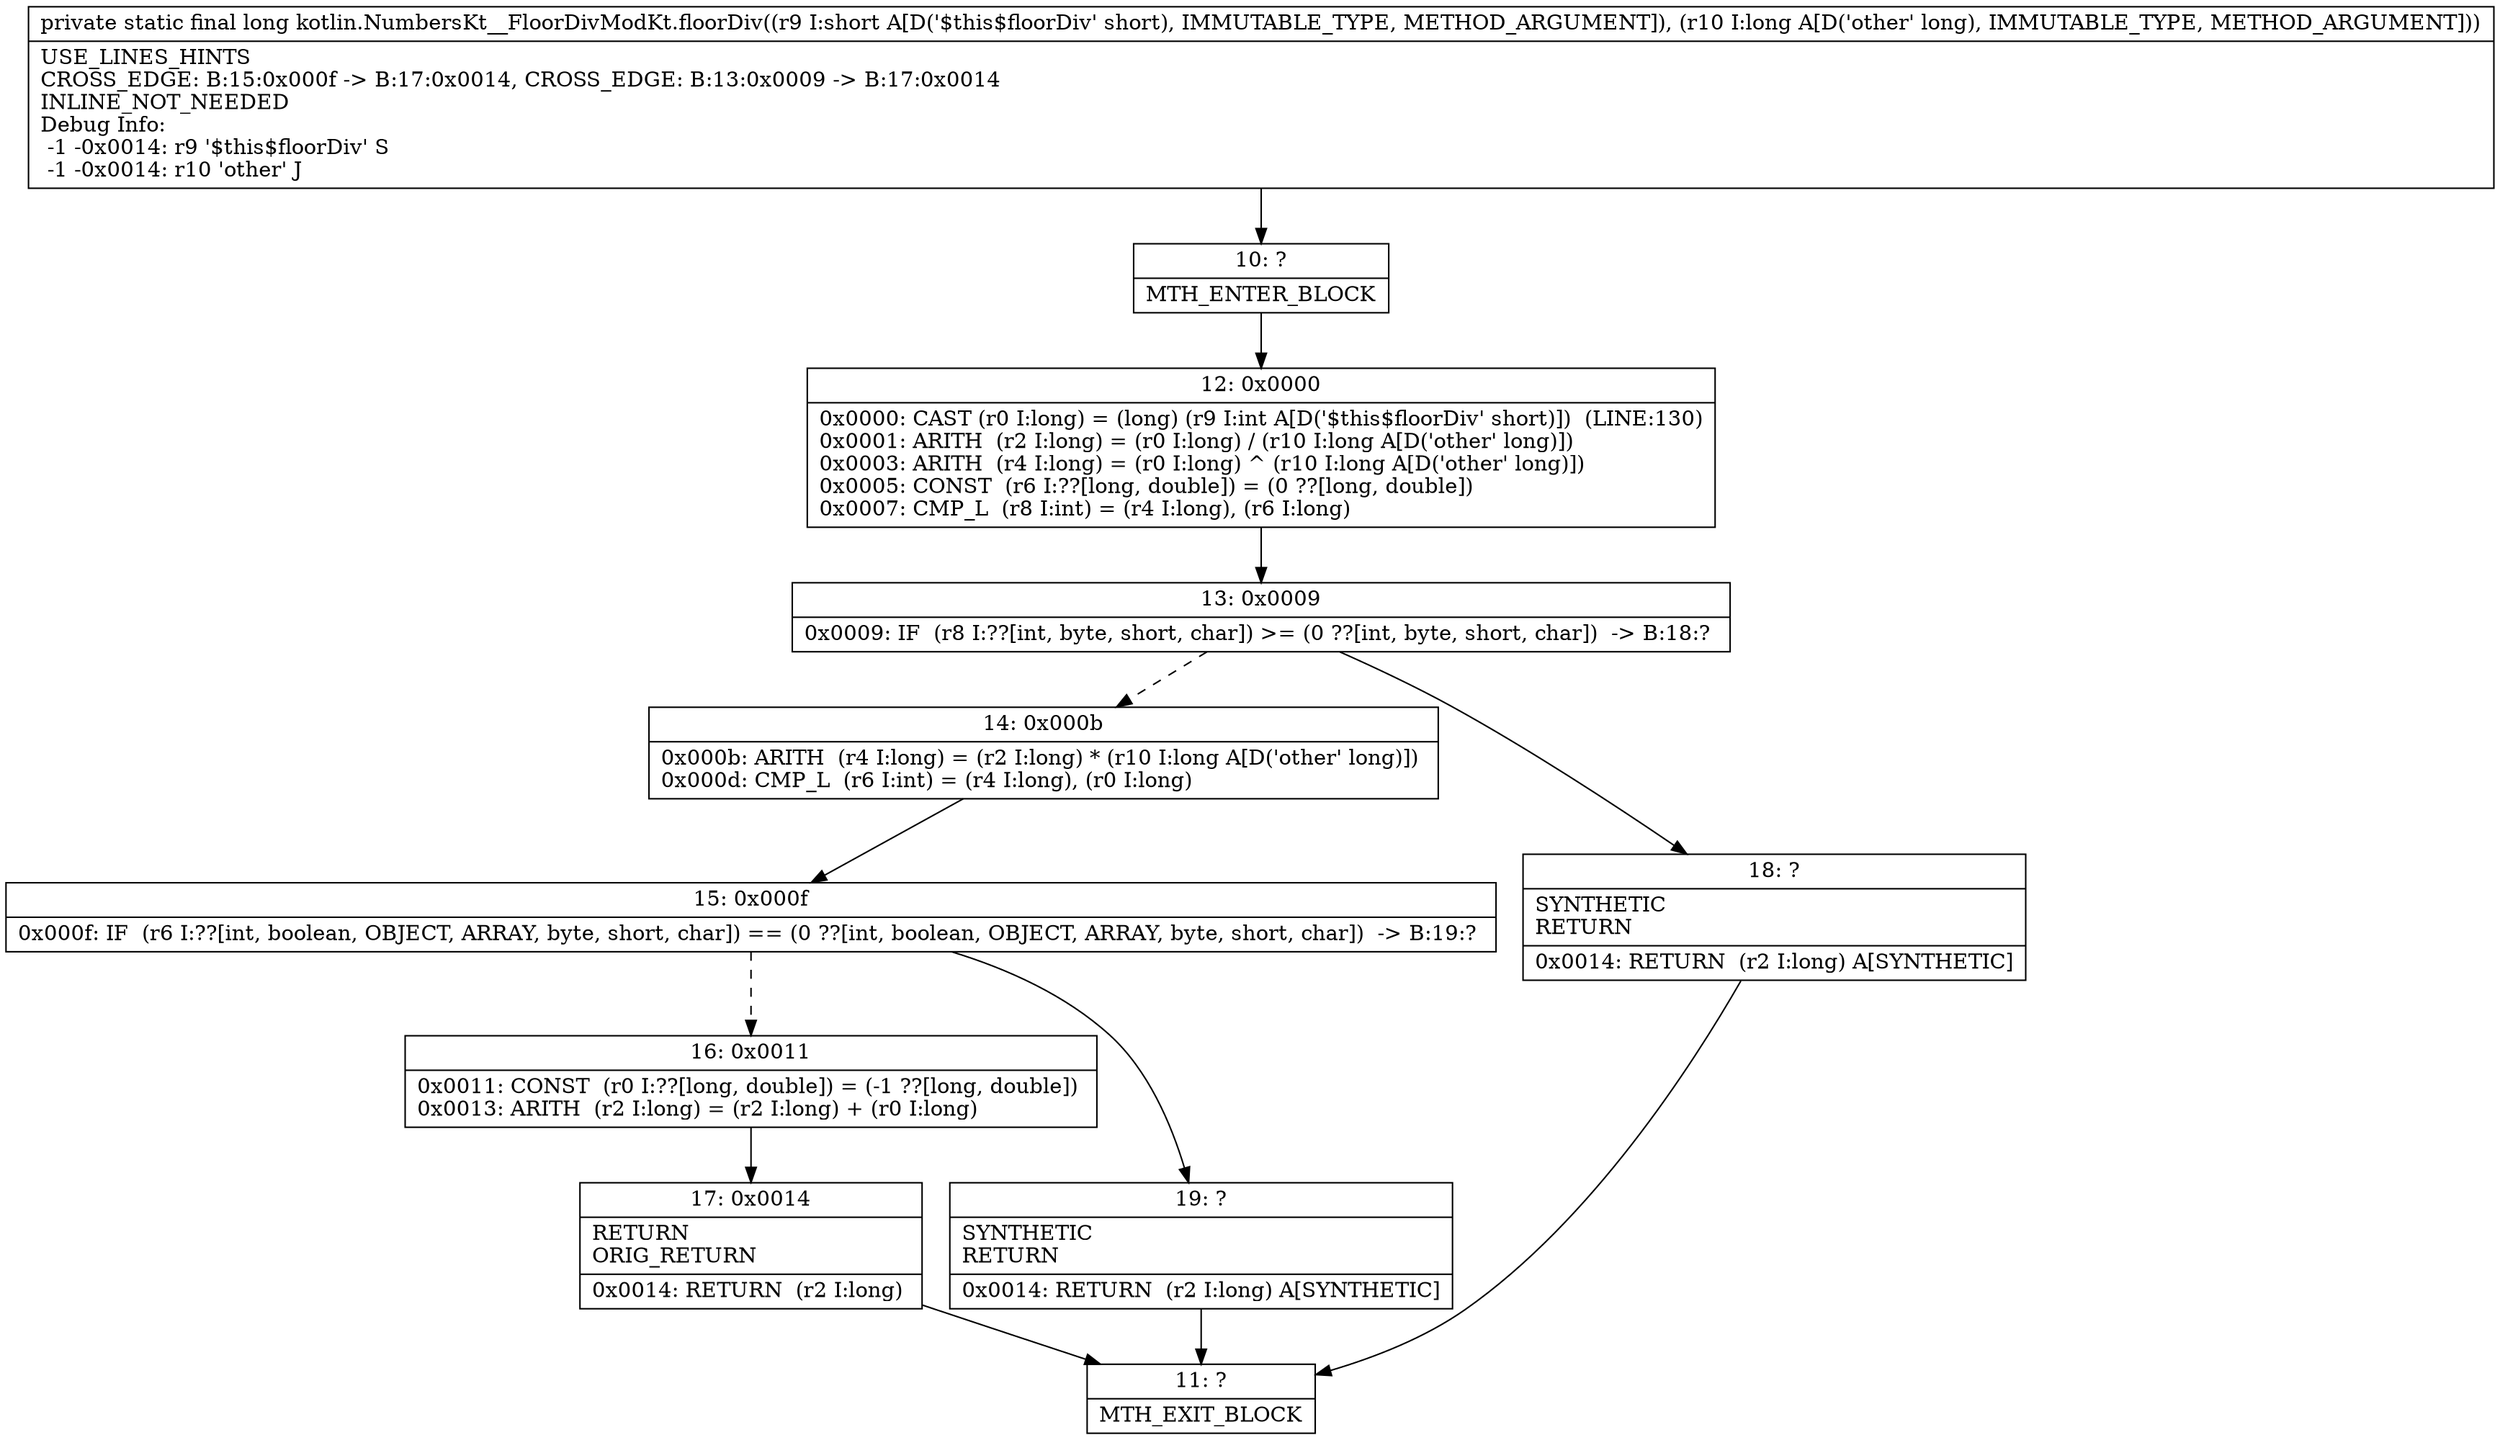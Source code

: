 digraph "CFG forkotlin.NumbersKt__FloorDivModKt.floorDiv(SJ)J" {
Node_10 [shape=record,label="{10\:\ ?|MTH_ENTER_BLOCK\l}"];
Node_12 [shape=record,label="{12\:\ 0x0000|0x0000: CAST (r0 I:long) = (long) (r9 I:int A[D('$this$floorDiv' short)])  (LINE:130)\l0x0001: ARITH  (r2 I:long) = (r0 I:long) \/ (r10 I:long A[D('other' long)]) \l0x0003: ARITH  (r4 I:long) = (r0 I:long) ^ (r10 I:long A[D('other' long)]) \l0x0005: CONST  (r6 I:??[long, double]) = (0 ??[long, double]) \l0x0007: CMP_L  (r8 I:int) = (r4 I:long), (r6 I:long) \l}"];
Node_13 [shape=record,label="{13\:\ 0x0009|0x0009: IF  (r8 I:??[int, byte, short, char]) \>= (0 ??[int, byte, short, char])  \-\> B:18:? \l}"];
Node_14 [shape=record,label="{14\:\ 0x000b|0x000b: ARITH  (r4 I:long) = (r2 I:long) * (r10 I:long A[D('other' long)]) \l0x000d: CMP_L  (r6 I:int) = (r4 I:long), (r0 I:long) \l}"];
Node_15 [shape=record,label="{15\:\ 0x000f|0x000f: IF  (r6 I:??[int, boolean, OBJECT, ARRAY, byte, short, char]) == (0 ??[int, boolean, OBJECT, ARRAY, byte, short, char])  \-\> B:19:? \l}"];
Node_16 [shape=record,label="{16\:\ 0x0011|0x0011: CONST  (r0 I:??[long, double]) = (\-1 ??[long, double]) \l0x0013: ARITH  (r2 I:long) = (r2 I:long) + (r0 I:long) \l}"];
Node_17 [shape=record,label="{17\:\ 0x0014|RETURN\lORIG_RETURN\l|0x0014: RETURN  (r2 I:long) \l}"];
Node_11 [shape=record,label="{11\:\ ?|MTH_EXIT_BLOCK\l}"];
Node_19 [shape=record,label="{19\:\ ?|SYNTHETIC\lRETURN\l|0x0014: RETURN  (r2 I:long) A[SYNTHETIC]\l}"];
Node_18 [shape=record,label="{18\:\ ?|SYNTHETIC\lRETURN\l|0x0014: RETURN  (r2 I:long) A[SYNTHETIC]\l}"];
MethodNode[shape=record,label="{private static final long kotlin.NumbersKt__FloorDivModKt.floorDiv((r9 I:short A[D('$this$floorDiv' short), IMMUTABLE_TYPE, METHOD_ARGUMENT]), (r10 I:long A[D('other' long), IMMUTABLE_TYPE, METHOD_ARGUMENT]))  | USE_LINES_HINTS\lCROSS_EDGE: B:15:0x000f \-\> B:17:0x0014, CROSS_EDGE: B:13:0x0009 \-\> B:17:0x0014\lINLINE_NOT_NEEDED\lDebug Info:\l  \-1 \-0x0014: r9 '$this$floorDiv' S\l  \-1 \-0x0014: r10 'other' J\l}"];
MethodNode -> Node_10;Node_10 -> Node_12;
Node_12 -> Node_13;
Node_13 -> Node_14[style=dashed];
Node_13 -> Node_18;
Node_14 -> Node_15;
Node_15 -> Node_16[style=dashed];
Node_15 -> Node_19;
Node_16 -> Node_17;
Node_17 -> Node_11;
Node_19 -> Node_11;
Node_18 -> Node_11;
}

